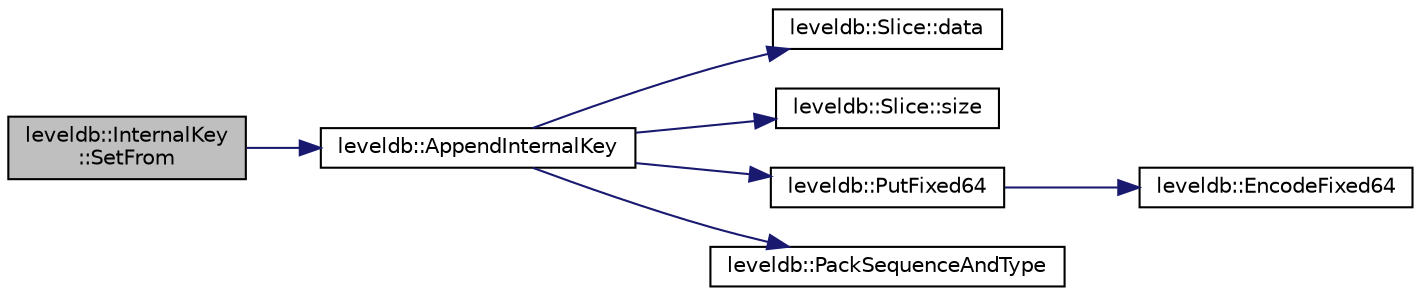 digraph "leveldb::InternalKey::SetFrom"
{
  edge [fontname="Helvetica",fontsize="10",labelfontname="Helvetica",labelfontsize="10"];
  node [fontname="Helvetica",fontsize="10",shape=record];
  rankdir="LR";
  Node1 [label="leveldb::InternalKey\l::SetFrom",height=0.2,width=0.4,color="black", fillcolor="grey75", style="filled" fontcolor="black"];
  Node1 -> Node2 [color="midnightblue",fontsize="10",style="solid"];
  Node2 [label="leveldb::AppendInternalKey",height=0.2,width=0.4,color="black", fillcolor="white", style="filled",URL="$namespaceleveldb.html#a7192bb79e7fa6ba01490473941386534"];
  Node2 -> Node3 [color="midnightblue",fontsize="10",style="solid"];
  Node3 [label="leveldb::Slice::data",height=0.2,width=0.4,color="black", fillcolor="white", style="filled",URL="$classleveldb_1_1_slice.html#aa64861043d9deee6889461bf0593cf73"];
  Node2 -> Node4 [color="midnightblue",fontsize="10",style="solid"];
  Node4 [label="leveldb::Slice::size",height=0.2,width=0.4,color="black", fillcolor="white", style="filled",URL="$classleveldb_1_1_slice.html#a947d3173f04f8a30553e89046daf91d5"];
  Node2 -> Node5 [color="midnightblue",fontsize="10",style="solid"];
  Node5 [label="leveldb::PutFixed64",height=0.2,width=0.4,color="black", fillcolor="white", style="filled",URL="$namespaceleveldb.html#a720cd9030ba5f867ded835b57caa1d06"];
  Node5 -> Node6 [color="midnightblue",fontsize="10",style="solid"];
  Node6 [label="leveldb::EncodeFixed64",height=0.2,width=0.4,color="black", fillcolor="white", style="filled",URL="$namespaceleveldb.html#a725a2c0ebf763116b4ca3fb78564ff70"];
  Node2 -> Node7 [color="midnightblue",fontsize="10",style="solid"];
  Node7 [label="leveldb::PackSequenceAndType",height=0.2,width=0.4,color="black", fillcolor="white", style="filled",URL="$namespaceleveldb.html#aefa1c5ac4d405fe1077c19fa2fe68647"];
}
